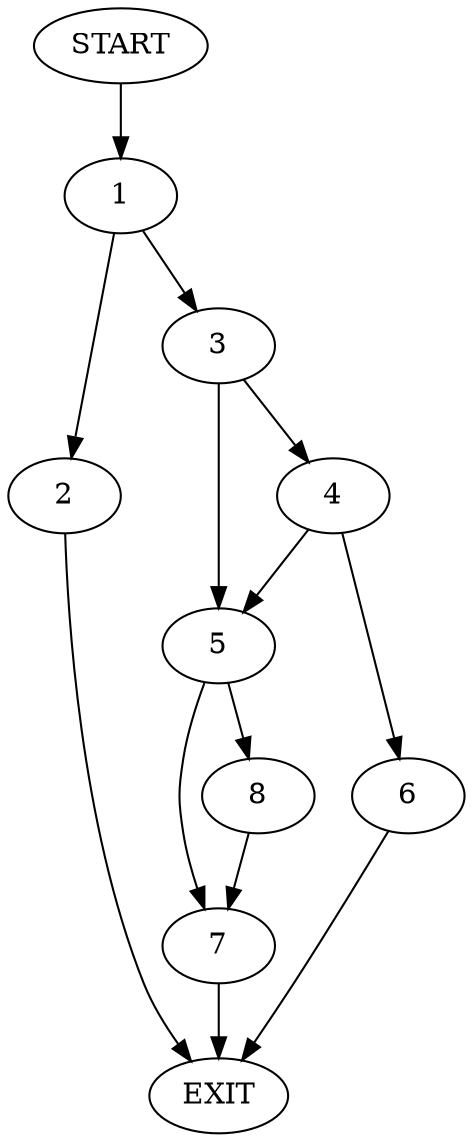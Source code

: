 digraph {
0 [label="START"]
9 [label="EXIT"]
0 -> 1
1 -> 2
1 -> 3
3 -> 4
3 -> 5
2 -> 9
4 -> 6
4 -> 5
5 -> 7
5 -> 8
6 -> 9
8 -> 7
7 -> 9
}
